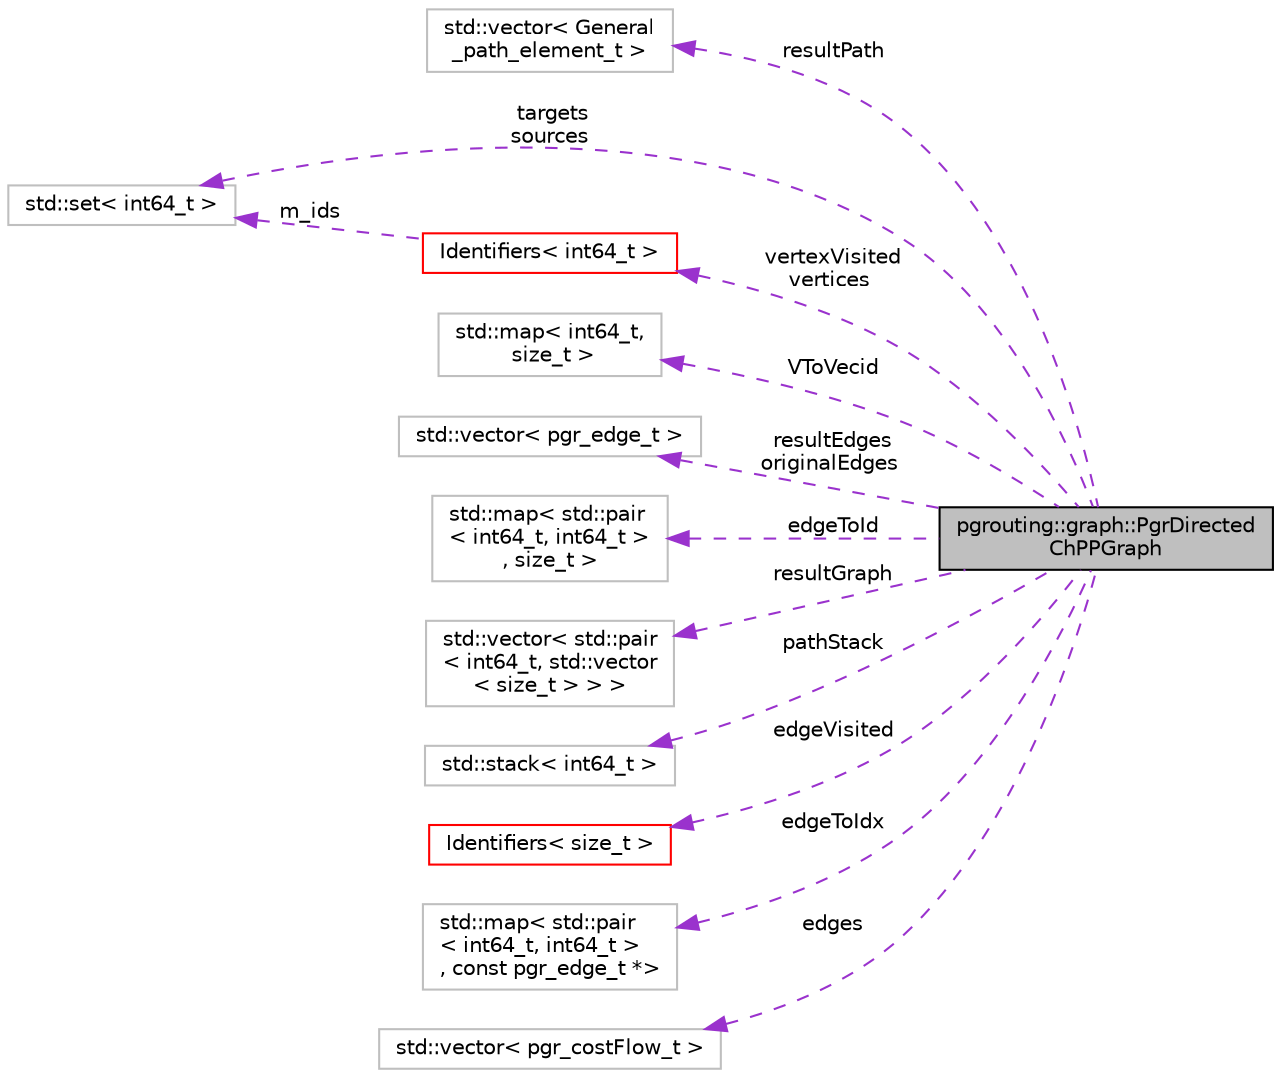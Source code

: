 digraph "pgrouting::graph::PgrDirectedChPPGraph"
{
  edge [fontname="Helvetica",fontsize="10",labelfontname="Helvetica",labelfontsize="10"];
  node [fontname="Helvetica",fontsize="10",shape=record];
  rankdir="LR";
  Node1 [label="pgrouting::graph::PgrDirected\lChPPGraph",height=0.2,width=0.4,color="black", fillcolor="grey75", style="filled", fontcolor="black"];
  Node2 -> Node1 [dir="back",color="darkorchid3",fontsize="10",style="dashed",label=" resultPath" ,fontname="Helvetica"];
  Node2 [label="std::vector\< General\l_path_element_t \>",height=0.2,width=0.4,color="grey75", fillcolor="white", style="filled"];
  Node6 -> Node1 [dir="back",color="darkorchid3",fontsize="10",style="dashed",label=" targets\nsources" ,fontname="Helvetica"];
  Node6 [label="std::set\< int64_t \>",height=0.2,width=0.4,color="grey75", fillcolor="white", style="filled"];
  Node9 -> Node1 [dir="back",color="darkorchid3",fontsize="10",style="dashed",label=" vertexVisited\nvertices" ,fontname="Helvetica"];
  Node9 [label="Identifiers\< int64_t \>",height=0.2,width=0.4,color="red", fillcolor="white", style="filled",URL="$classIdentifiers.html"];
  Node6 -> Node9 [dir="back",color="darkorchid3",fontsize="10",style="dashed",label=" m_ids" ,fontname="Helvetica"];
  Node12 -> Node1 [dir="back",color="darkorchid3",fontsize="10",style="dashed",label=" VToVecid" ,fontname="Helvetica"];
  Node12 [label="std::map\< int64_t,\l size_t \>",height=0.2,width=0.4,color="grey75", fillcolor="white", style="filled"];
  Node14 -> Node1 [dir="back",color="darkorchid3",fontsize="10",style="dashed",label=" resultEdges\noriginalEdges" ,fontname="Helvetica"];
  Node14 [label="std::vector\< pgr_edge_t \>",height=0.2,width=0.4,color="grey75", fillcolor="white", style="filled"];
  Node16 -> Node1 [dir="back",color="darkorchid3",fontsize="10",style="dashed",label=" edgeToId" ,fontname="Helvetica"];
  Node16 [label="std::map\< std::pair\l\< int64_t, int64_t \>\l, size_t \>",height=0.2,width=0.4,color="grey75", fillcolor="white", style="filled"];
  Node17 -> Node1 [dir="back",color="darkorchid3",fontsize="10",style="dashed",label=" resultGraph" ,fontname="Helvetica"];
  Node17 [label="std::vector\< std::pair\l\< int64_t, std::vector\l\< size_t \> \> \>",height=0.2,width=0.4,color="grey75", fillcolor="white", style="filled"];
  Node18 -> Node1 [dir="back",color="darkorchid3",fontsize="10",style="dashed",label=" pathStack" ,fontname="Helvetica"];
  Node18 [label="std::stack\< int64_t \>",height=0.2,width=0.4,color="grey75", fillcolor="white", style="filled"];
  Node20 -> Node1 [dir="back",color="darkorchid3",fontsize="10",style="dashed",label=" edgeVisited" ,fontname="Helvetica"];
  Node20 [label="Identifiers\< size_t \>",height=0.2,width=0.4,color="red", fillcolor="white", style="filled",URL="$classIdentifiers.html"];
  Node22 -> Node1 [dir="back",color="darkorchid3",fontsize="10",style="dashed",label=" edgeToIdx" ,fontname="Helvetica"];
  Node22 [label="std::map\< std::pair\l\< int64_t, int64_t \>\l, const pgr_edge_t *\>",height=0.2,width=0.4,color="grey75", fillcolor="white", style="filled"];
  Node23 -> Node1 [dir="back",color="darkorchid3",fontsize="10",style="dashed",label=" edges" ,fontname="Helvetica"];
  Node23 [label="std::vector\< pgr_costFlow_t \>",height=0.2,width=0.4,color="grey75", fillcolor="white", style="filled"];
}
